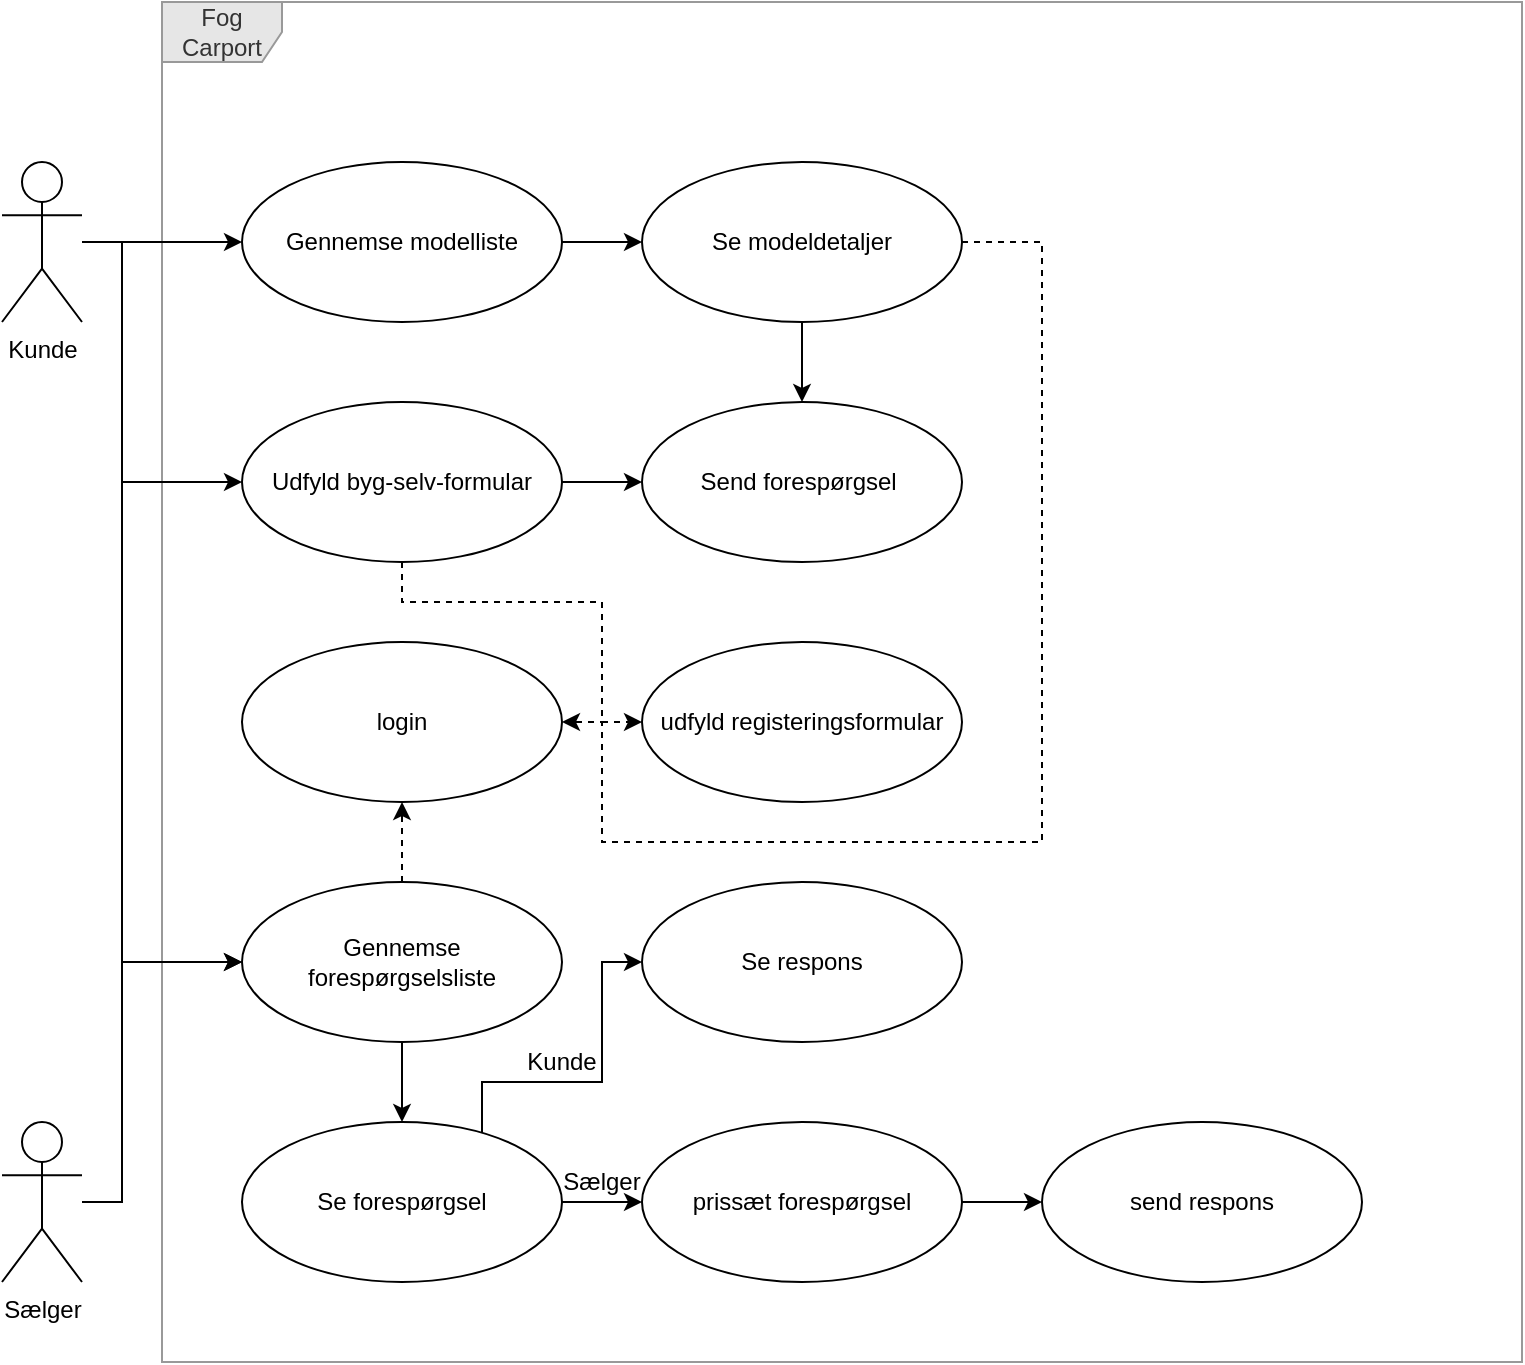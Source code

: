 <mxfile version="14.6.10" type="github">
  <diagram id="wZZTaFHOi4w8uRhWg7vS" name="Page-1">
    <mxGraphModel dx="1132" dy="548" grid="1" gridSize="10" guides="1" tooltips="1" connect="1" arrows="1" fold="1" page="1" pageScale="1" pageWidth="827" pageHeight="1169" math="0" shadow="0">
      <root>
        <mxCell id="0" />
        <mxCell id="1" value="system" style="locked=1;" parent="0" />
        <mxCell id="F2Fw5TR-QIczD_EfWVpS-1" value="&lt;span style=&quot;text-align: left&quot;&gt;Fog Carport&lt;/span&gt;" style="shape=umlFrame;whiteSpace=wrap;html=1;fontColor=#333333;fillColor=#E6E6E6;strokeColor=#999999;" parent="1" vertex="1">
          <mxGeometry x="120" y="40" width="680" height="680" as="geometry" />
        </mxCell>
        <mxCell id="qC44uizP7nudHb0Mtl2a-66" style="edgeStyle=orthogonalEdgeStyle;rounded=0;orthogonalLoop=1;jettySize=auto;html=1;dashed=1;" edge="1" parent="1" source="qC44uizP7nudHb0Mtl2a-59" target="qC44uizP7nudHb0Mtl2a-63">
          <mxGeometry relative="1" as="geometry" />
        </mxCell>
        <mxCell id="qC44uizP7nudHb0Mtl2a-26" value="usecases" style="" parent="0" />
        <mxCell id="qC44uizP7nudHb0Mtl2a-91" style="edgeStyle=orthogonalEdgeStyle;rounded=0;orthogonalLoop=1;jettySize=auto;html=1;entryX=1;entryY=0.5;entryDx=0;entryDy=0;dashed=1;endArrow=classic;endFill=1;" edge="1" parent="qC44uizP7nudHb0Mtl2a-26" source="qC44uizP7nudHb0Mtl2a-50" target="qC44uizP7nudHb0Mtl2a-63">
          <mxGeometry relative="1" as="geometry">
            <Array as="points">
              <mxPoint x="560" y="160" />
              <mxPoint x="560" y="460" />
              <mxPoint x="340" y="460" />
              <mxPoint x="340" y="400" />
            </Array>
          </mxGeometry>
        </mxCell>
        <mxCell id="qC44uizP7nudHb0Mtl2a-106" style="edgeStyle=orthogonalEdgeStyle;rounded=0;orthogonalLoop=1;jettySize=auto;html=1;entryX=0.5;entryY=0;entryDx=0;entryDy=0;endArrow=classic;endFill=1;" edge="1" parent="qC44uizP7nudHb0Mtl2a-26" source="qC44uizP7nudHb0Mtl2a-50" target="qC44uizP7nudHb0Mtl2a-52">
          <mxGeometry relative="1" as="geometry" />
        </mxCell>
        <mxCell id="qC44uizP7nudHb0Mtl2a-50" value="Se modeldetaljer" style="ellipse;whiteSpace=wrap;html=1;" vertex="1" parent="qC44uizP7nudHb0Mtl2a-26">
          <mxGeometry x="360" y="120" width="160" height="80" as="geometry" />
        </mxCell>
        <mxCell id="qC44uizP7nudHb0Mtl2a-107" style="edgeStyle=orthogonalEdgeStyle;rounded=0;orthogonalLoop=1;jettySize=auto;html=1;entryX=0;entryY=0.5;entryDx=0;entryDy=0;endArrow=classic;endFill=1;" edge="1" parent="qC44uizP7nudHb0Mtl2a-26" source="qC44uizP7nudHb0Mtl2a-51" target="qC44uizP7nudHb0Mtl2a-50">
          <mxGeometry relative="1" as="geometry" />
        </mxCell>
        <mxCell id="qC44uizP7nudHb0Mtl2a-51" value="Gennemse modelliste" style="ellipse;whiteSpace=wrap;html=1;" vertex="1" parent="qC44uizP7nudHb0Mtl2a-26">
          <mxGeometry x="160" y="120" width="160" height="80" as="geometry" />
        </mxCell>
        <mxCell id="qC44uizP7nudHb0Mtl2a-52" value="Send forespørgsel&amp;nbsp;" style="ellipse;whiteSpace=wrap;html=1;" vertex="1" parent="qC44uizP7nudHb0Mtl2a-26">
          <mxGeometry x="360" y="240" width="160" height="80" as="geometry" />
        </mxCell>
        <mxCell id="qC44uizP7nudHb0Mtl2a-86" style="edgeStyle=orthogonalEdgeStyle;rounded=0;orthogonalLoop=1;jettySize=auto;html=1;entryX=0;entryY=0.5;entryDx=0;entryDy=0;endArrow=classic;endFill=1;" edge="1" parent="qC44uizP7nudHb0Mtl2a-26" source="qC44uizP7nudHb0Mtl2a-53" target="qC44uizP7nudHb0Mtl2a-52">
          <mxGeometry relative="1" as="geometry">
            <Array as="points">
              <mxPoint x="340" y="280" />
              <mxPoint x="340" y="280" />
            </Array>
          </mxGeometry>
        </mxCell>
        <mxCell id="qC44uizP7nudHb0Mtl2a-94" style="edgeStyle=orthogonalEdgeStyle;rounded=0;orthogonalLoop=1;jettySize=auto;html=1;dashed=1;endArrow=none;endFill=0;" edge="1" parent="qC44uizP7nudHb0Mtl2a-26" source="qC44uizP7nudHb0Mtl2a-53">
          <mxGeometry relative="1" as="geometry">
            <mxPoint x="340" y="400" as="targetPoint" />
            <Array as="points">
              <mxPoint x="240" y="340" />
            </Array>
          </mxGeometry>
        </mxCell>
        <mxCell id="qC44uizP7nudHb0Mtl2a-53" value="Udfyld byg-selv-formular" style="ellipse;whiteSpace=wrap;html=1;" vertex="1" parent="qC44uizP7nudHb0Mtl2a-26">
          <mxGeometry x="160" y="240" width="160" height="80" as="geometry" />
        </mxCell>
        <mxCell id="qC44uizP7nudHb0Mtl2a-54" value="udfyld registeringsformular" style="ellipse;whiteSpace=wrap;html=1;" vertex="1" parent="qC44uizP7nudHb0Mtl2a-26">
          <mxGeometry x="360" y="360" width="160" height="80" as="geometry" />
        </mxCell>
        <mxCell id="qC44uizP7nudHb0Mtl2a-55" value="send respons" style="ellipse;whiteSpace=wrap;html=1;" vertex="1" parent="qC44uizP7nudHb0Mtl2a-26">
          <mxGeometry x="560" y="600" width="160" height="80" as="geometry" />
        </mxCell>
        <mxCell id="qC44uizP7nudHb0Mtl2a-98" style="edgeStyle=orthogonalEdgeStyle;rounded=0;orthogonalLoop=1;jettySize=auto;html=1;endArrow=classic;endFill=1;" edge="1" parent="qC44uizP7nudHb0Mtl2a-26" source="qC44uizP7nudHb0Mtl2a-56" target="qC44uizP7nudHb0Mtl2a-55">
          <mxGeometry relative="1" as="geometry" />
        </mxCell>
        <mxCell id="qC44uizP7nudHb0Mtl2a-56" value="prissæt forespørgsel" style="ellipse;whiteSpace=wrap;html=1;" vertex="1" parent="qC44uizP7nudHb0Mtl2a-26">
          <mxGeometry x="360" y="600" width="160" height="80" as="geometry" />
        </mxCell>
        <mxCell id="qC44uizP7nudHb0Mtl2a-97" style="edgeStyle=orthogonalEdgeStyle;rounded=0;orthogonalLoop=1;jettySize=auto;html=1;endArrow=classic;endFill=1;" edge="1" parent="qC44uizP7nudHb0Mtl2a-26" source="qC44uizP7nudHb0Mtl2a-58" target="qC44uizP7nudHb0Mtl2a-56">
          <mxGeometry relative="1" as="geometry" />
        </mxCell>
        <mxCell id="qC44uizP7nudHb0Mtl2a-101" style="edgeStyle=orthogonalEdgeStyle;rounded=0;orthogonalLoop=1;jettySize=auto;html=1;entryX=0;entryY=0.5;entryDx=0;entryDy=0;endArrow=classic;endFill=1;" edge="1" parent="qC44uizP7nudHb0Mtl2a-26" source="qC44uizP7nudHb0Mtl2a-58" target="qC44uizP7nudHb0Mtl2a-65">
          <mxGeometry relative="1" as="geometry">
            <Array as="points">
              <mxPoint x="280" y="580" />
              <mxPoint x="340" y="580" />
              <mxPoint x="340" y="520" />
            </Array>
          </mxGeometry>
        </mxCell>
        <mxCell id="qC44uizP7nudHb0Mtl2a-58" value="Se forespørgsel" style="ellipse;whiteSpace=wrap;html=1;" vertex="1" parent="qC44uizP7nudHb0Mtl2a-26">
          <mxGeometry x="160" y="600" width="160" height="80" as="geometry" />
        </mxCell>
        <mxCell id="qC44uizP7nudHb0Mtl2a-96" style="edgeStyle=orthogonalEdgeStyle;rounded=0;orthogonalLoop=1;jettySize=auto;html=1;entryX=0.5;entryY=0;entryDx=0;entryDy=0;endArrow=classic;endFill=1;" edge="1" parent="qC44uizP7nudHb0Mtl2a-26" source="qC44uizP7nudHb0Mtl2a-59" target="qC44uizP7nudHb0Mtl2a-58">
          <mxGeometry relative="1" as="geometry" />
        </mxCell>
        <mxCell id="qC44uizP7nudHb0Mtl2a-59" value="Gennemse &lt;br&gt;forespørgselsliste" style="ellipse;whiteSpace=wrap;html=1;" vertex="1" parent="qC44uizP7nudHb0Mtl2a-26">
          <mxGeometry x="160" y="480" width="160" height="80" as="geometry" />
        </mxCell>
        <mxCell id="qC44uizP7nudHb0Mtl2a-85" style="edgeStyle=orthogonalEdgeStyle;rounded=0;orthogonalLoop=1;jettySize=auto;html=1;entryX=0;entryY=0.5;entryDx=0;entryDy=0;dashed=1;endArrow=classic;endFill=1;" edge="1" parent="qC44uizP7nudHb0Mtl2a-26" target="qC44uizP7nudHb0Mtl2a-54">
          <mxGeometry relative="1" as="geometry">
            <mxPoint x="340" y="400" as="sourcePoint" />
          </mxGeometry>
        </mxCell>
        <mxCell id="qC44uizP7nudHb0Mtl2a-63" value="login" style="ellipse;whiteSpace=wrap;html=1;" vertex="1" parent="qC44uizP7nudHb0Mtl2a-26">
          <mxGeometry x="160" y="360" width="160" height="80" as="geometry" />
        </mxCell>
        <mxCell id="qC44uizP7nudHb0Mtl2a-65" value="Se respons" style="ellipse;whiteSpace=wrap;html=1;" vertex="1" parent="qC44uizP7nudHb0Mtl2a-26">
          <mxGeometry x="360" y="480" width="160" height="80" as="geometry" />
        </mxCell>
        <mxCell id="qC44uizP7nudHb0Mtl2a-68" style="edgeStyle=orthogonalEdgeStyle;rounded=0;orthogonalLoop=1;jettySize=auto;html=1;entryX=0;entryY=0.5;entryDx=0;entryDy=0;" edge="1" parent="qC44uizP7nudHb0Mtl2a-26" source="qC44uizP7nudHb0Mtl2a-60" target="qC44uizP7nudHb0Mtl2a-59">
          <mxGeometry relative="1" as="geometry">
            <Array as="points">
              <mxPoint x="100" y="640" />
              <mxPoint x="100" y="520" />
            </Array>
          </mxGeometry>
        </mxCell>
        <mxCell id="qC44uizP7nudHb0Mtl2a-69" style="edgeStyle=orthogonalEdgeStyle;rounded=0;orthogonalLoop=1;jettySize=auto;html=1;" edge="1" parent="qC44uizP7nudHb0Mtl2a-26" source="qC44uizP7nudHb0Mtl2a-61" target="qC44uizP7nudHb0Mtl2a-51">
          <mxGeometry relative="1" as="geometry" />
        </mxCell>
        <mxCell id="qC44uizP7nudHb0Mtl2a-70" style="edgeStyle=orthogonalEdgeStyle;rounded=0;orthogonalLoop=1;jettySize=auto;html=1;" edge="1" parent="qC44uizP7nudHb0Mtl2a-26" source="qC44uizP7nudHb0Mtl2a-61" target="qC44uizP7nudHb0Mtl2a-53">
          <mxGeometry relative="1" as="geometry">
            <Array as="points">
              <mxPoint x="100" y="160" />
              <mxPoint x="100" y="280" />
            </Array>
          </mxGeometry>
        </mxCell>
        <mxCell id="qC44uizP7nudHb0Mtl2a-100" style="edgeStyle=orthogonalEdgeStyle;rounded=0;orthogonalLoop=1;jettySize=auto;html=1;endArrow=classic;endFill=1;" edge="1" parent="qC44uizP7nudHb0Mtl2a-26" source="qC44uizP7nudHb0Mtl2a-61" target="qC44uizP7nudHb0Mtl2a-59">
          <mxGeometry relative="1" as="geometry">
            <Array as="points">
              <mxPoint x="100" y="160" />
              <mxPoint x="100" y="520" />
            </Array>
          </mxGeometry>
        </mxCell>
        <mxCell id="qC44uizP7nudHb0Mtl2a-102" value="Kunde" style="text;html=1;strokeColor=none;fillColor=none;align=center;verticalAlign=middle;whiteSpace=wrap;rounded=0;" vertex="1" parent="qC44uizP7nudHb0Mtl2a-26">
          <mxGeometry x="300" y="560" width="40" height="20" as="geometry" />
        </mxCell>
        <mxCell id="qC44uizP7nudHb0Mtl2a-104" value="Sælger" style="text;html=1;strokeColor=none;fillColor=none;align=center;verticalAlign=middle;whiteSpace=wrap;rounded=0;" vertex="1" parent="qC44uizP7nudHb0Mtl2a-26">
          <mxGeometry x="320" y="620" width="40" height="20" as="geometry" />
        </mxCell>
        <mxCell id="qC44uizP7nudHb0Mtl2a-37" value="actors" style="" parent="0" />
        <mxCell id="qC44uizP7nudHb0Mtl2a-60" value="Sælger" style="shape=umlActor;verticalLabelPosition=bottom;verticalAlign=top;html=1;" vertex="1" parent="qC44uizP7nudHb0Mtl2a-37">
          <mxGeometry x="40" y="600" width="40" height="80" as="geometry" />
        </mxCell>
        <mxCell id="qC44uizP7nudHb0Mtl2a-61" value="Kunde" style="shape=umlActor;verticalLabelPosition=bottom;verticalAlign=top;html=1;" vertex="1" parent="qC44uizP7nudHb0Mtl2a-37">
          <mxGeometry x="40" y="120" width="40" height="80" as="geometry" />
        </mxCell>
      </root>
    </mxGraphModel>
  </diagram>
</mxfile>
